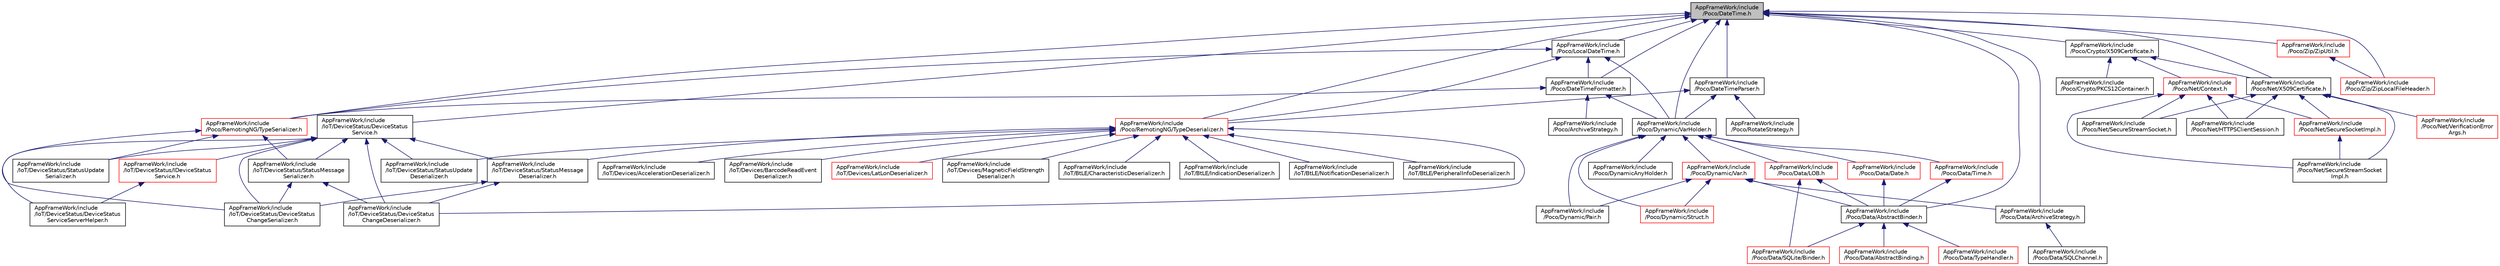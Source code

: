 digraph "AppFrameWork/include/Poco/DateTime.h"
{
 // LATEX_PDF_SIZE
  edge [fontname="Helvetica",fontsize="10",labelfontname="Helvetica",labelfontsize="10"];
  node [fontname="Helvetica",fontsize="10",shape=record];
  Node1 [label="AppFrameWork/include\l/Poco/DateTime.h",height=0.2,width=0.4,color="black", fillcolor="grey75", style="filled", fontcolor="black",tooltip=" "];
  Node1 -> Node2 [dir="back",color="midnightblue",fontsize="10",style="solid"];
  Node2 [label="AppFrameWork/include\l/IoT/DeviceStatus/DeviceStatus\lService.h",height=0.2,width=0.4,color="black", fillcolor="white", style="filled",URL="$DeviceStatusService_8h.html",tooltip=" "];
  Node2 -> Node3 [dir="back",color="midnightblue",fontsize="10",style="solid"];
  Node3 [label="AppFrameWork/include\l/IoT/DeviceStatus/DeviceStatus\lChangeDeserializer.h",height=0.2,width=0.4,color="black", fillcolor="white", style="filled",URL="$DeviceStatusChangeDeserializer_8h.html",tooltip=" "];
  Node2 -> Node4 [dir="back",color="midnightblue",fontsize="10",style="solid"];
  Node4 [label="AppFrameWork/include\l/IoT/DeviceStatus/DeviceStatus\lChangeSerializer.h",height=0.2,width=0.4,color="black", fillcolor="white", style="filled",URL="$DeviceStatusChangeSerializer_8h.html",tooltip=" "];
  Node2 -> Node5 [dir="back",color="midnightblue",fontsize="10",style="solid"];
  Node5 [label="AppFrameWork/include\l/IoT/DeviceStatus/DeviceStatus\lServiceServerHelper.h",height=0.2,width=0.4,color="black", fillcolor="white", style="filled",URL="$DeviceStatusServiceServerHelper_8h.html",tooltip=" "];
  Node2 -> Node6 [dir="back",color="midnightblue",fontsize="10",style="solid"];
  Node6 [label="AppFrameWork/include\l/IoT/DeviceStatus/IDeviceStatus\lService.h",height=0.2,width=0.4,color="red", fillcolor="white", style="filled",URL="$IDeviceStatusService_8h.html",tooltip=" "];
  Node6 -> Node5 [dir="back",color="midnightblue",fontsize="10",style="solid"];
  Node2 -> Node10 [dir="back",color="midnightblue",fontsize="10",style="solid"];
  Node10 [label="AppFrameWork/include\l/IoT/DeviceStatus/StatusMessage\lDeserializer.h",height=0.2,width=0.4,color="black", fillcolor="white", style="filled",URL="$StatusMessageDeserializer_8h.html",tooltip=" "];
  Node10 -> Node3 [dir="back",color="midnightblue",fontsize="10",style="solid"];
  Node10 -> Node4 [dir="back",color="midnightblue",fontsize="10",style="solid"];
  Node2 -> Node11 [dir="back",color="midnightblue",fontsize="10",style="solid"];
  Node11 [label="AppFrameWork/include\l/IoT/DeviceStatus/StatusMessage\lSerializer.h",height=0.2,width=0.4,color="black", fillcolor="white", style="filled",URL="$StatusMessageSerializer_8h.html",tooltip=" "];
  Node11 -> Node3 [dir="back",color="midnightblue",fontsize="10",style="solid"];
  Node11 -> Node4 [dir="back",color="midnightblue",fontsize="10",style="solid"];
  Node2 -> Node12 [dir="back",color="midnightblue",fontsize="10",style="solid"];
  Node12 [label="AppFrameWork/include\l/IoT/DeviceStatus/StatusUpdate\lDeserializer.h",height=0.2,width=0.4,color="black", fillcolor="white", style="filled",URL="$StatusUpdateDeserializer_8h.html",tooltip=" "];
  Node2 -> Node13 [dir="back",color="midnightblue",fontsize="10",style="solid"];
  Node13 [label="AppFrameWork/include\l/IoT/DeviceStatus/StatusUpdate\lSerializer.h",height=0.2,width=0.4,color="black", fillcolor="white", style="filled",URL="$StatusUpdateSerializer_8h.html",tooltip=" "];
  Node1 -> Node14 [dir="back",color="midnightblue",fontsize="10",style="solid"];
  Node14 [label="AppFrameWork/include\l/Poco/Crypto/X509Certificate.h",height=0.2,width=0.4,color="black", fillcolor="white", style="filled",URL="$Crypto_2X509Certificate_8h.html",tooltip=" "];
  Node14 -> Node15 [dir="back",color="midnightblue",fontsize="10",style="solid"];
  Node15 [label="AppFrameWork/include\l/Poco/Crypto/PKCS12Container.h",height=0.2,width=0.4,color="black", fillcolor="white", style="filled",URL="$PKCS12Container_8h.html",tooltip=" "];
  Node14 -> Node16 [dir="back",color="midnightblue",fontsize="10",style="solid"];
  Node16 [label="AppFrameWork/include\l/Poco/Net/Context.h",height=0.2,width=0.4,color="red", fillcolor="white", style="filled",URL="$Net_2Context_8h.html",tooltip=" "];
  Node16 -> Node17 [dir="back",color="midnightblue",fontsize="10",style="solid"];
  Node17 [label="AppFrameWork/include\l/Poco/Net/HTTPSClientSession.h",height=0.2,width=0.4,color="black", fillcolor="white", style="filled",URL="$HTTPSClientSession_8h.html",tooltip=" "];
  Node16 -> Node22 [dir="back",color="midnightblue",fontsize="10",style="solid"];
  Node22 [label="AppFrameWork/include\l/Poco/Net/SecureSocketImpl.h",height=0.2,width=0.4,color="red", fillcolor="white", style="filled",URL="$SecureSocketImpl_8h.html",tooltip=" "];
  Node22 -> Node23 [dir="back",color="midnightblue",fontsize="10",style="solid"];
  Node23 [label="AppFrameWork/include\l/Poco/Net/SecureStreamSocket\lImpl.h",height=0.2,width=0.4,color="black", fillcolor="white", style="filled",URL="$SecureStreamSocketImpl_8h.html",tooltip=" "];
  Node16 -> Node24 [dir="back",color="midnightblue",fontsize="10",style="solid"];
  Node24 [label="AppFrameWork/include\l/Poco/Net/SecureStreamSocket.h",height=0.2,width=0.4,color="black", fillcolor="white", style="filled",URL="$SecureStreamSocket_8h.html",tooltip=" "];
  Node16 -> Node23 [dir="back",color="midnightblue",fontsize="10",style="solid"];
  Node14 -> Node27 [dir="back",color="midnightblue",fontsize="10",style="solid"];
  Node27 [label="AppFrameWork/include\l/Poco/Net/X509Certificate.h",height=0.2,width=0.4,color="black", fillcolor="white", style="filled",URL="$Net_2X509Certificate_8h.html",tooltip=" "];
  Node27 -> Node17 [dir="back",color="midnightblue",fontsize="10",style="solid"];
  Node27 -> Node22 [dir="back",color="midnightblue",fontsize="10",style="solid"];
  Node27 -> Node24 [dir="back",color="midnightblue",fontsize="10",style="solid"];
  Node27 -> Node23 [dir="back",color="midnightblue",fontsize="10",style="solid"];
  Node27 -> Node28 [dir="back",color="midnightblue",fontsize="10",style="solid"];
  Node28 [label="AppFrameWork/include\l/Poco/Net/VerificationError\lArgs.h",height=0.2,width=0.4,color="red", fillcolor="white", style="filled",URL="$VerificationErrorArgs_8h.html",tooltip=" "];
  Node1 -> Node33 [dir="back",color="midnightblue",fontsize="10",style="solid"];
  Node33 [label="AppFrameWork/include\l/Poco/Data/AbstractBinder.h",height=0.2,width=0.4,color="black", fillcolor="white", style="filled",URL="$AbstractBinder_8h.html",tooltip=" "];
  Node33 -> Node34 [dir="back",color="midnightblue",fontsize="10",style="solid"];
  Node34 [label="AppFrameWork/include\l/Poco/Data/AbstractBinding.h",height=0.2,width=0.4,color="red", fillcolor="white", style="filled",URL="$AbstractBinding_8h.html",tooltip=" "];
  Node33 -> Node53 [dir="back",color="midnightblue",fontsize="10",style="solid"];
  Node53 [label="AppFrameWork/include\l/Poco/Data/SQLite/Binder.h",height=0.2,width=0.4,color="red", fillcolor="white", style="filled",URL="$Binder_8h.html",tooltip=" "];
  Node33 -> Node55 [dir="back",color="midnightblue",fontsize="10",style="solid"];
  Node55 [label="AppFrameWork/include\l/Poco/Data/TypeHandler.h",height=0.2,width=0.4,color="red", fillcolor="white", style="filled",URL="$TypeHandler_8h.html",tooltip=" "];
  Node1 -> Node37 [dir="back",color="midnightblue",fontsize="10",style="solid"];
  Node37 [label="AppFrameWork/include\l/Poco/Data/ArchiveStrategy.h",height=0.2,width=0.4,color="black", fillcolor="white", style="filled",URL="$Data_2ArchiveStrategy_8h.html",tooltip=" "];
  Node37 -> Node38 [dir="back",color="midnightblue",fontsize="10",style="solid"];
  Node38 [label="AppFrameWork/include\l/Poco/Data/SQLChannel.h",height=0.2,width=0.4,color="black", fillcolor="white", style="filled",URL="$SQLChannel_8h.html",tooltip=" "];
  Node1 -> Node59 [dir="back",color="midnightblue",fontsize="10",style="solid"];
  Node59 [label="AppFrameWork/include\l/Poco/DateTimeFormatter.h",height=0.2,width=0.4,color="black", fillcolor="white", style="filled",URL="$DateTimeFormatter_8h.html",tooltip=" "];
  Node59 -> Node60 [dir="back",color="midnightblue",fontsize="10",style="solid"];
  Node60 [label="AppFrameWork/include\l/Poco/ArchiveStrategy.h",height=0.2,width=0.4,color="black", fillcolor="white", style="filled",URL="$ArchiveStrategy_8h.html",tooltip=" "];
  Node59 -> Node61 [dir="back",color="midnightblue",fontsize="10",style="solid"];
  Node61 [label="AppFrameWork/include\l/Poco/Dynamic/VarHolder.h",height=0.2,width=0.4,color="black", fillcolor="white", style="filled",URL="$VarHolder_8h.html",tooltip=" "];
  Node61 -> Node62 [dir="back",color="midnightblue",fontsize="10",style="solid"];
  Node62 [label="AppFrameWork/include\l/Poco/Data/Date.h",height=0.2,width=0.4,color="red", fillcolor="white", style="filled",URL="$Date_8h.html",tooltip=" "];
  Node62 -> Node33 [dir="back",color="midnightblue",fontsize="10",style="solid"];
  Node61 -> Node64 [dir="back",color="midnightblue",fontsize="10",style="solid"];
  Node64 [label="AppFrameWork/include\l/Poco/Data/LOB.h",height=0.2,width=0.4,color="red", fillcolor="white", style="filled",URL="$LOB_8h.html",tooltip=" "];
  Node64 -> Node33 [dir="back",color="midnightblue",fontsize="10",style="solid"];
  Node64 -> Node53 [dir="back",color="midnightblue",fontsize="10",style="solid"];
  Node61 -> Node71 [dir="back",color="midnightblue",fontsize="10",style="solid"];
  Node71 [label="AppFrameWork/include\l/Poco/Data/Time.h",height=0.2,width=0.4,color="red", fillcolor="white", style="filled",URL="$Time_8h.html",tooltip=" "];
  Node71 -> Node33 [dir="back",color="midnightblue",fontsize="10",style="solid"];
  Node61 -> Node72 [dir="back",color="midnightblue",fontsize="10",style="solid"];
  Node72 [label="AppFrameWork/include\l/Poco/Dynamic/Pair.h",height=0.2,width=0.4,color="black", fillcolor="white", style="filled",URL="$Pair_8h.html",tooltip=" "];
  Node61 -> Node73 [dir="back",color="midnightblue",fontsize="10",style="solid"];
  Node73 [label="AppFrameWork/include\l/Poco/Dynamic/Struct.h",height=0.2,width=0.4,color="red", fillcolor="white", style="filled",URL="$Dynamic_2Struct_8h.html",tooltip=" "];
  Node61 -> Node82 [dir="back",color="midnightblue",fontsize="10",style="solid"];
  Node82 [label="AppFrameWork/include\l/Poco/Dynamic/Var.h",height=0.2,width=0.4,color="red", fillcolor="white", style="filled",URL="$Var_8h.html",tooltip=" "];
  Node82 -> Node33 [dir="back",color="midnightblue",fontsize="10",style="solid"];
  Node82 -> Node37 [dir="back",color="midnightblue",fontsize="10",style="solid"];
  Node82 -> Node72 [dir="back",color="midnightblue",fontsize="10",style="solid"];
  Node82 -> Node73 [dir="back",color="midnightblue",fontsize="10",style="solid"];
  Node61 -> Node94 [dir="back",color="midnightblue",fontsize="10",style="solid"];
  Node94 [label="AppFrameWork/include\l/Poco/DynamicAnyHolder.h",height=0.2,width=0.4,color="black", fillcolor="white", style="filled",URL="$DynamicAnyHolder_8h.html",tooltip=" "];
  Node59 -> Node95 [dir="back",color="midnightblue",fontsize="10",style="solid"];
  Node95 [label="AppFrameWork/include\l/Poco/RemotingNG/TypeSerializer.h",height=0.2,width=0.4,color="red", fillcolor="white", style="filled",URL="$TypeSerializer_8h.html",tooltip=" "];
  Node95 -> Node4 [dir="back",color="midnightblue",fontsize="10",style="solid"];
  Node95 -> Node11 [dir="back",color="midnightblue",fontsize="10",style="solid"];
  Node95 -> Node13 [dir="back",color="midnightblue",fontsize="10",style="solid"];
  Node1 -> Node170 [dir="back",color="midnightblue",fontsize="10",style="solid"];
  Node170 [label="AppFrameWork/include\l/Poco/DateTimeParser.h",height=0.2,width=0.4,color="black", fillcolor="white", style="filled",URL="$DateTimeParser_8h.html",tooltip=" "];
  Node170 -> Node61 [dir="back",color="midnightblue",fontsize="10",style="solid"];
  Node170 -> Node171 [dir="back",color="midnightblue",fontsize="10",style="solid"];
  Node171 [label="AppFrameWork/include\l/Poco/RemotingNG/TypeDeserializer.h",height=0.2,width=0.4,color="red", fillcolor="white", style="filled",URL="$TypeDeserializer_8h.html",tooltip=" "];
  Node171 -> Node172 [dir="back",color="midnightblue",fontsize="10",style="solid"];
  Node172 [label="AppFrameWork/include\l/IoT/BtLE/CharacteristicDeserializer.h",height=0.2,width=0.4,color="black", fillcolor="white", style="filled",URL="$CharacteristicDeserializer_8h.html",tooltip=" "];
  Node171 -> Node173 [dir="back",color="midnightblue",fontsize="10",style="solid"];
  Node173 [label="AppFrameWork/include\l/IoT/BtLE/IndicationDeserializer.h",height=0.2,width=0.4,color="black", fillcolor="white", style="filled",URL="$IndicationDeserializer_8h.html",tooltip=" "];
  Node171 -> Node174 [dir="back",color="midnightblue",fontsize="10",style="solid"];
  Node174 [label="AppFrameWork/include\l/IoT/BtLE/NotificationDeserializer.h",height=0.2,width=0.4,color="black", fillcolor="white", style="filled",URL="$NotificationDeserializer_8h.html",tooltip=" "];
  Node171 -> Node175 [dir="back",color="midnightblue",fontsize="10",style="solid"];
  Node175 [label="AppFrameWork/include\l/IoT/BtLE/PeripheralInfoDeserializer.h",height=0.2,width=0.4,color="black", fillcolor="white", style="filled",URL="$PeripheralInfoDeserializer_8h.html",tooltip=" "];
  Node171 -> Node176 [dir="back",color="midnightblue",fontsize="10",style="solid"];
  Node176 [label="AppFrameWork/include\l/IoT/Devices/AccelerationDeserializer.h",height=0.2,width=0.4,color="black", fillcolor="white", style="filled",URL="$AccelerationDeserializer_8h.html",tooltip=" "];
  Node171 -> Node177 [dir="back",color="midnightblue",fontsize="10",style="solid"];
  Node177 [label="AppFrameWork/include\l/IoT/Devices/BarcodeReadEvent\lDeserializer.h",height=0.2,width=0.4,color="black", fillcolor="white", style="filled",URL="$BarcodeReadEventDeserializer_8h.html",tooltip=" "];
  Node171 -> Node178 [dir="back",color="midnightblue",fontsize="10",style="solid"];
  Node178 [label="AppFrameWork/include\l/IoT/Devices/LatLonDeserializer.h",height=0.2,width=0.4,color="red", fillcolor="white", style="filled",URL="$LatLonDeserializer_8h.html",tooltip=" "];
  Node171 -> Node179 [dir="back",color="midnightblue",fontsize="10",style="solid"];
  Node179 [label="AppFrameWork/include\l/IoT/Devices/MagneticFieldStrength\lDeserializer.h",height=0.2,width=0.4,color="black", fillcolor="white", style="filled",URL="$MagneticFieldStrengthDeserializer_8h.html",tooltip=" "];
  Node171 -> Node3 [dir="back",color="midnightblue",fontsize="10",style="solid"];
  Node171 -> Node10 [dir="back",color="midnightblue",fontsize="10",style="solid"];
  Node171 -> Node12 [dir="back",color="midnightblue",fontsize="10",style="solid"];
  Node170 -> Node232 [dir="back",color="midnightblue",fontsize="10",style="solid"];
  Node232 [label="AppFrameWork/include\l/Poco/RotateStrategy.h",height=0.2,width=0.4,color="black", fillcolor="white", style="filled",URL="$RotateStrategy_8h.html",tooltip=" "];
  Node1 -> Node61 [dir="back",color="midnightblue",fontsize="10",style="solid"];
  Node1 -> Node233 [dir="back",color="midnightblue",fontsize="10",style="solid"];
  Node233 [label="AppFrameWork/include\l/Poco/LocalDateTime.h",height=0.2,width=0.4,color="black", fillcolor="white", style="filled",URL="$LocalDateTime_8h.html",tooltip=" "];
  Node233 -> Node59 [dir="back",color="midnightblue",fontsize="10",style="solid"];
  Node233 -> Node61 [dir="back",color="midnightblue",fontsize="10",style="solid"];
  Node233 -> Node171 [dir="back",color="midnightblue",fontsize="10",style="solid"];
  Node233 -> Node95 [dir="back",color="midnightblue",fontsize="10",style="solid"];
  Node1 -> Node27 [dir="back",color="midnightblue",fontsize="10",style="solid"];
  Node1 -> Node171 [dir="back",color="midnightblue",fontsize="10",style="solid"];
  Node1 -> Node95 [dir="back",color="midnightblue",fontsize="10",style="solid"];
  Node1 -> Node234 [dir="back",color="midnightblue",fontsize="10",style="solid"];
  Node234 [label="AppFrameWork/include\l/Poco/Zip/ZipLocalFileHeader.h",height=0.2,width=0.4,color="red", fillcolor="white", style="filled",URL="$ZipLocalFileHeader_8h.html",tooltip=" "];
  Node1 -> Node243 [dir="back",color="midnightblue",fontsize="10",style="solid"];
  Node243 [label="AppFrameWork/include\l/Poco/Zip/ZipUtil.h",height=0.2,width=0.4,color="red", fillcolor="white", style="filled",URL="$ZipUtil_8h.html",tooltip=" "];
  Node243 -> Node234 [dir="back",color="midnightblue",fontsize="10",style="solid"];
}
